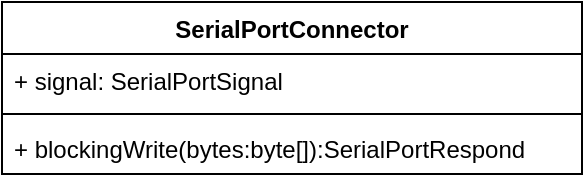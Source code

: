 <mxfile version="20.2.3" type="github">
  <diagram id="C5RBs43oDa-KdzZeNtuy" name="Page-1">
    <mxGraphModel dx="813" dy="454" grid="1" gridSize="10" guides="1" tooltips="1" connect="1" arrows="1" fold="1" page="1" pageScale="1" pageWidth="827" pageHeight="1169" math="0" shadow="0">
      <root>
        <mxCell id="WIyWlLk6GJQsqaUBKTNV-0" />
        <mxCell id="WIyWlLk6GJQsqaUBKTNV-1" parent="WIyWlLk6GJQsqaUBKTNV-0" />
        <mxCell id="G-gNkXl4P2mMCPprfXdg-0" value="SerialPortConnector" style="swimlane;fontStyle=1;align=center;verticalAlign=top;childLayout=stackLayout;horizontal=1;startSize=26;horizontalStack=0;resizeParent=1;resizeParentMax=0;resizeLast=0;collapsible=1;marginBottom=0;" vertex="1" parent="WIyWlLk6GJQsqaUBKTNV-1">
          <mxGeometry x="60" y="210" width="290" height="86" as="geometry" />
        </mxCell>
        <mxCell id="G-gNkXl4P2mMCPprfXdg-1" value="+ signal: SerialPortSignal" style="text;strokeColor=none;fillColor=none;align=left;verticalAlign=top;spacingLeft=4;spacingRight=4;overflow=hidden;rotatable=0;points=[[0,0.5],[1,0.5]];portConstraint=eastwest;" vertex="1" parent="G-gNkXl4P2mMCPprfXdg-0">
          <mxGeometry y="26" width="290" height="26" as="geometry" />
        </mxCell>
        <mxCell id="G-gNkXl4P2mMCPprfXdg-2" value="" style="line;strokeWidth=1;fillColor=none;align=left;verticalAlign=middle;spacingTop=-1;spacingLeft=3;spacingRight=3;rotatable=0;labelPosition=right;points=[];portConstraint=eastwest;" vertex="1" parent="G-gNkXl4P2mMCPprfXdg-0">
          <mxGeometry y="52" width="290" height="8" as="geometry" />
        </mxCell>
        <mxCell id="G-gNkXl4P2mMCPprfXdg-3" value="+ blockingWrite(bytes:byte[]):SerialPortRespond" style="text;strokeColor=none;fillColor=none;align=left;verticalAlign=top;spacingLeft=4;spacingRight=4;overflow=hidden;rotatable=0;points=[[0,0.5],[1,0.5]];portConstraint=eastwest;" vertex="1" parent="G-gNkXl4P2mMCPprfXdg-0">
          <mxGeometry y="60" width="290" height="26" as="geometry" />
        </mxCell>
      </root>
    </mxGraphModel>
  </diagram>
</mxfile>
